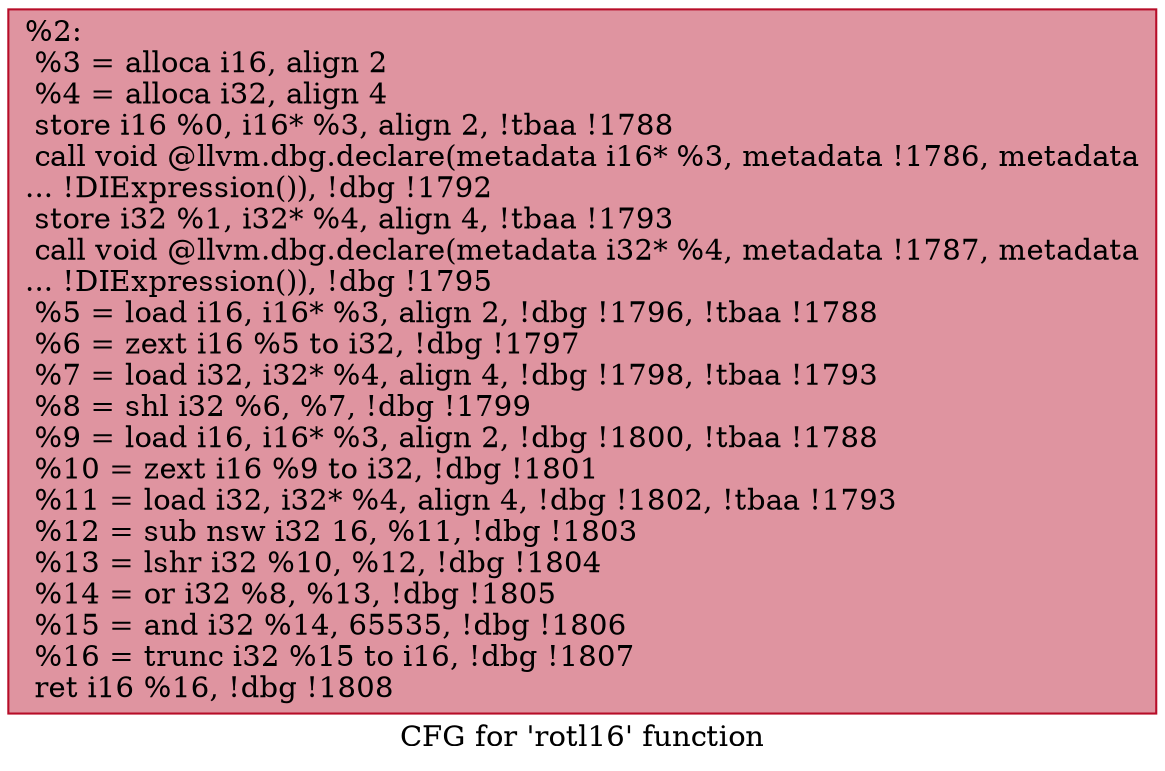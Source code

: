 digraph "CFG for 'rotl16' function" {
	label="CFG for 'rotl16' function";

	Node0x28ab4c0 [shape=record,color="#b70d28ff", style=filled, fillcolor="#b70d2870",label="{%2:\l  %3 = alloca i16, align 2\l  %4 = alloca i32, align 4\l  store i16 %0, i16* %3, align 2, !tbaa !1788\l  call void @llvm.dbg.declare(metadata i16* %3, metadata !1786, metadata\l... !DIExpression()), !dbg !1792\l  store i32 %1, i32* %4, align 4, !tbaa !1793\l  call void @llvm.dbg.declare(metadata i32* %4, metadata !1787, metadata\l... !DIExpression()), !dbg !1795\l  %5 = load i16, i16* %3, align 2, !dbg !1796, !tbaa !1788\l  %6 = zext i16 %5 to i32, !dbg !1797\l  %7 = load i32, i32* %4, align 4, !dbg !1798, !tbaa !1793\l  %8 = shl i32 %6, %7, !dbg !1799\l  %9 = load i16, i16* %3, align 2, !dbg !1800, !tbaa !1788\l  %10 = zext i16 %9 to i32, !dbg !1801\l  %11 = load i32, i32* %4, align 4, !dbg !1802, !tbaa !1793\l  %12 = sub nsw i32 16, %11, !dbg !1803\l  %13 = lshr i32 %10, %12, !dbg !1804\l  %14 = or i32 %8, %13, !dbg !1805\l  %15 = and i32 %14, 65535, !dbg !1806\l  %16 = trunc i32 %15 to i16, !dbg !1807\l  ret i16 %16, !dbg !1808\l}"];
}
